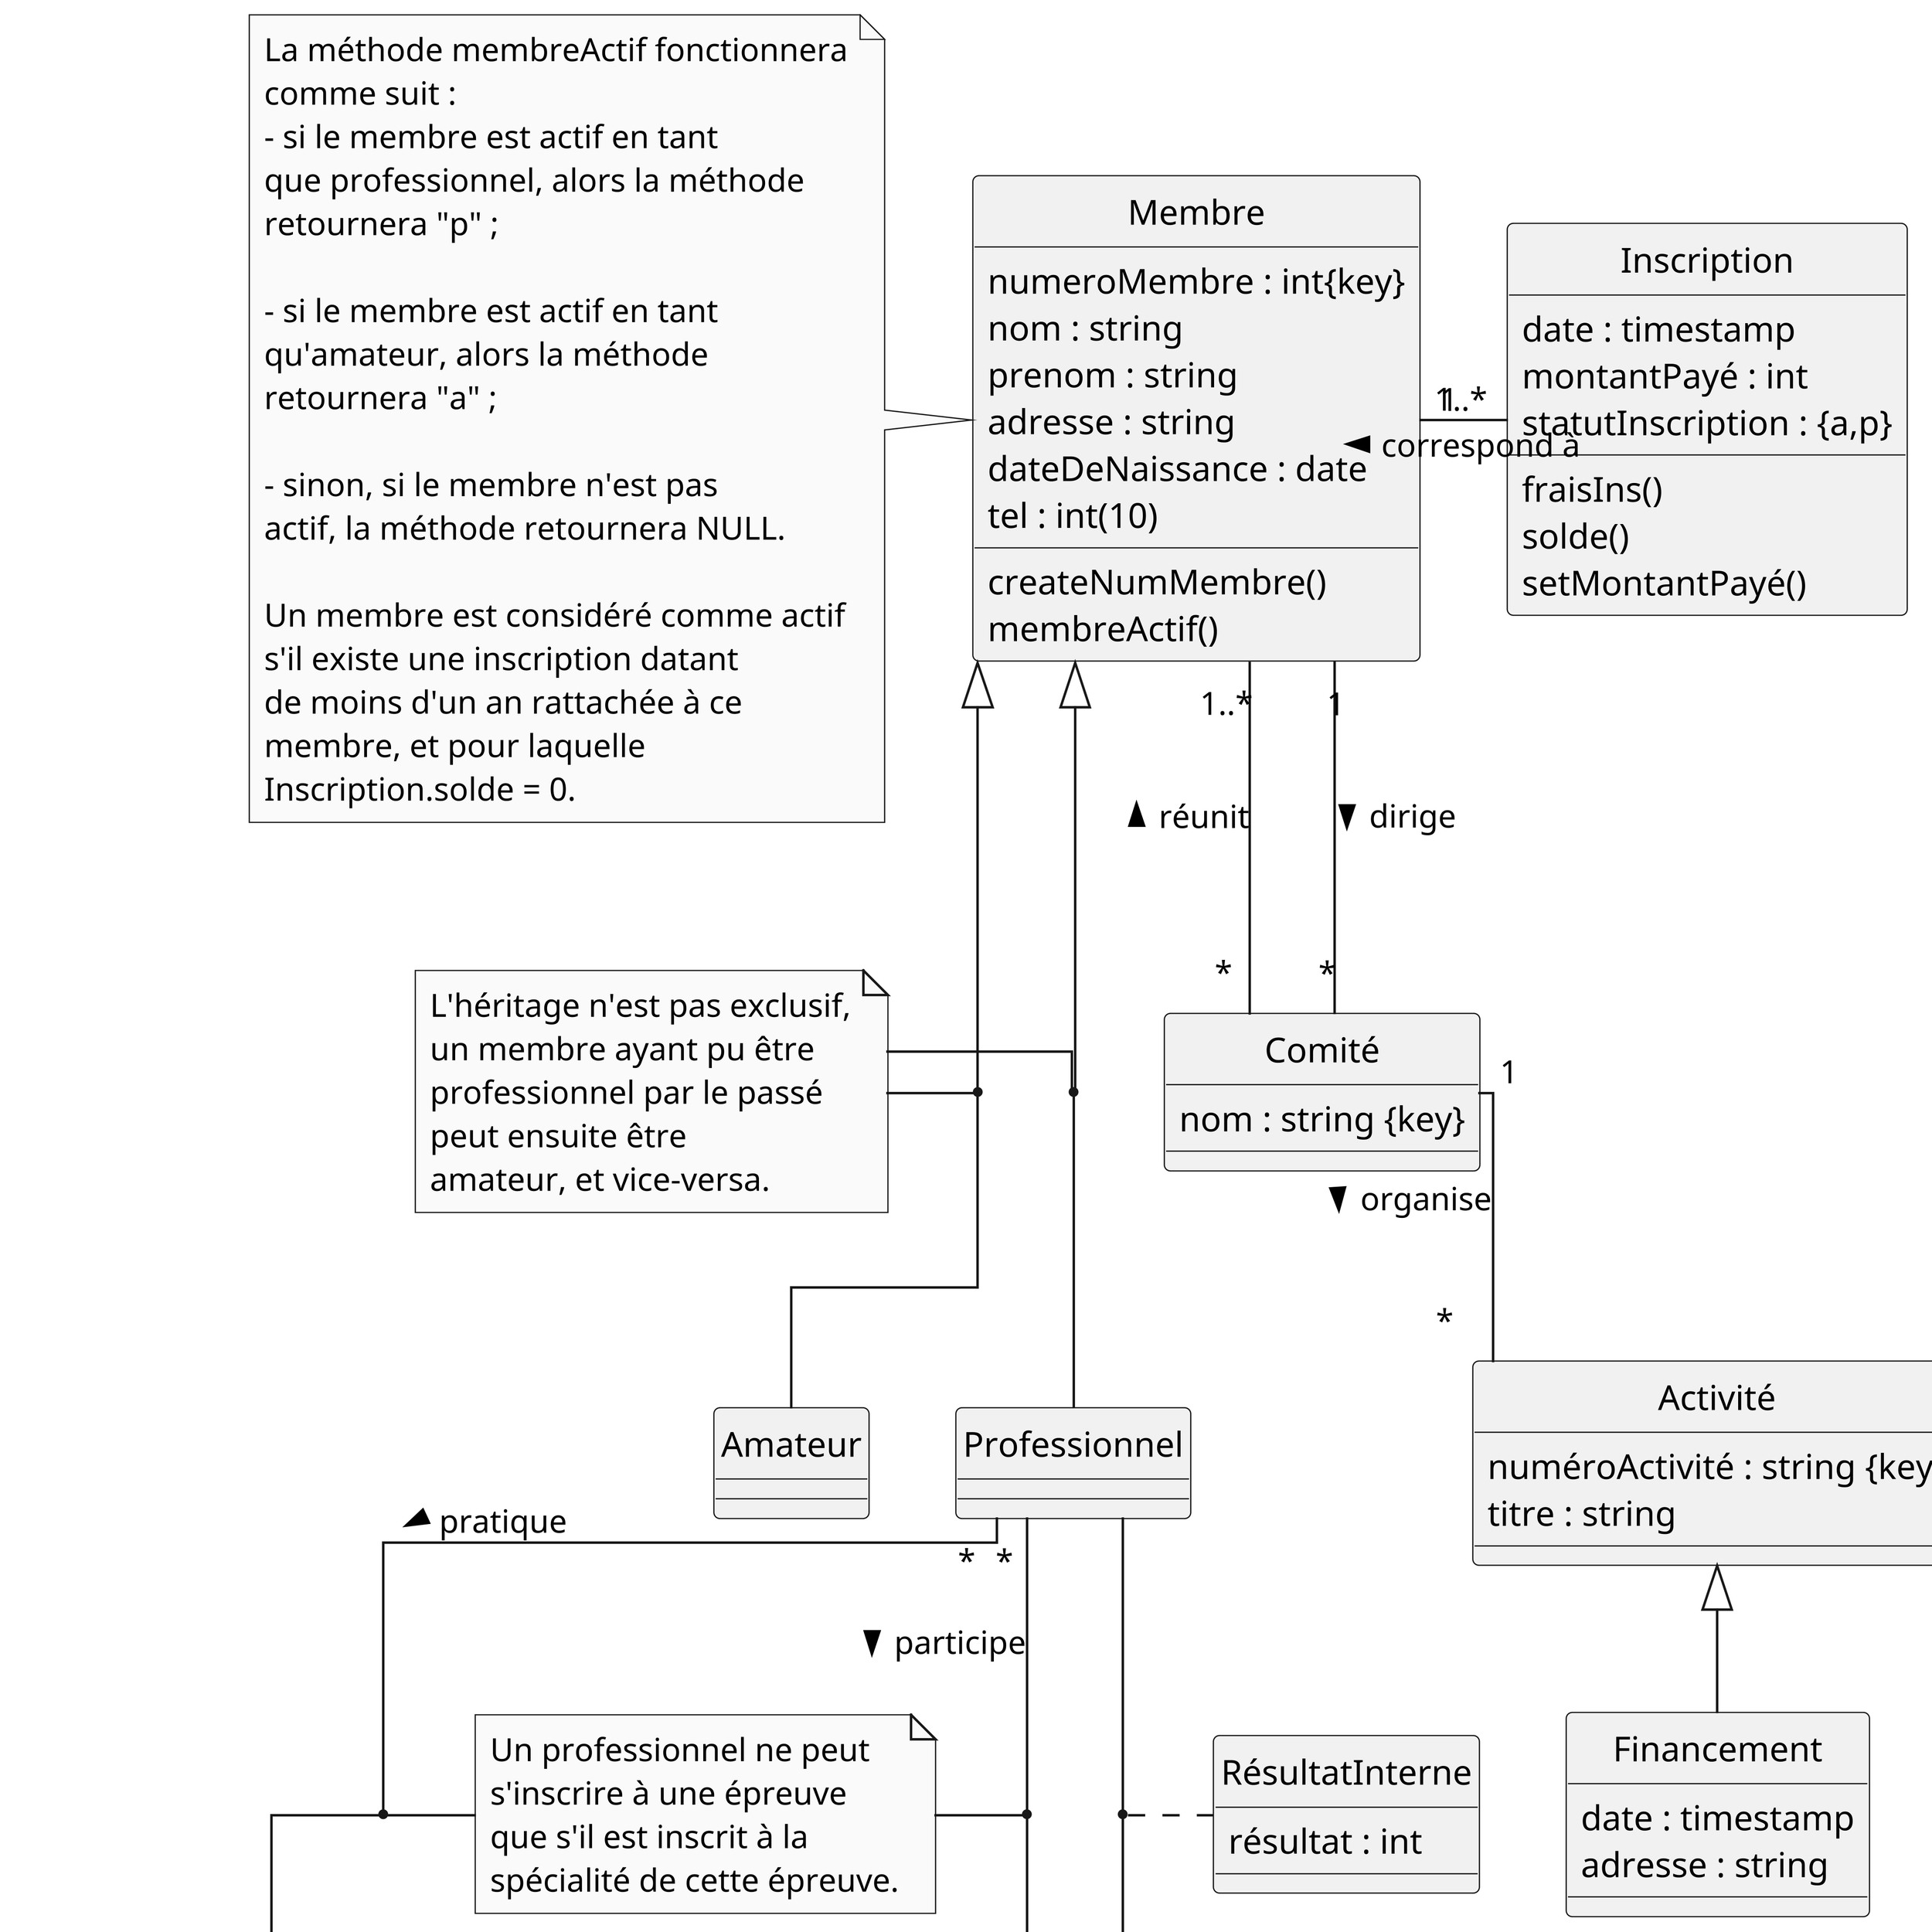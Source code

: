 @startuml
skinparam dpi 500
skinparam monochrome true
skinparam linetype ortho
hide circle

class Membre {
	numeroMembre : int{key}
	nom : string
	prenom : string
	adresse : string
	dateDeNaissance : date
	{field} tel : int(10)
    	createNumMembre()
	membreActif()
}
class Inscription {
	date : timestamp
	fraisIns()
	montantPayé : int
	statutInscription : {a,p}
	solde()
	setMontantPayé()
}
class Activité {
	numéroActivité : string {key}
	titre : string
    
}

class Financement {
	date : timestamp
	adresse : string
    
}
class Compétition {
	heure : timestamp
	adresse : string
}

class Epreuve {
	date : timestamp
    
}

class Discipline {
	nom : string {key}
    
}

class Spécialité {
	nom : string {key}
    
}

class Comité {
	nom : string {key}
    
    
}

class Participant {
	numéro : int {local key}
	nom : string
	prénom : string
	createNuméro()
}

class CompétitionExterne {
	nomClub : varchar
	responsableClub : varchar
	{field} tel : int(10)
}

class RésultatInterne {
	résultat : int
}


class RésultatExterne {
	résultat : int
}
note as NoteCheckSpé
	Un professionnel ne peut
	s'inscrire à une épreuve
	que s'il est inscrit à la
	spécialité de cette épreuve.
end note


note left of Epreuve
	Si l'épreuve est externe, alors
	elle est composée de participants ;
	si elle est interne, elle est composée
	de membres du club.
end note

note left of Membre
	La méthode membreActif fonctionnera
	comme suit :
	- si le membre est actif en tant
	que professionnel, alors la méthode
	retournera "p" ;

	- si le membre est actif en tant
	qu'amateur, alors la méthode
	retournera "a" ;

	- sinon, si le membre n'est pas
	actif, la méthode retournera NULL.

	Un membre est considéré comme actif
	s'il existe une inscription datant
	de moins d'un an rattachée à ce
	membre, et pour laquelle
	Inscription.solde = 0.
end note
note as Excl
	Sauf indication contraire, les héritages de cette MLD sont
	exclusifs, et les attributs doivent tous être non nuls.
end note
note as NotExcl
	L'héritage n'est pas exclusif,
	un membre ayant pu être
	professionnel par le passé
	peut ensuite être
	amateur, et vice-versa.
end note

Professionnel "*"--"1..*" Spécialité : pratique >
Comité "1"--"*" Activité: organise >
Activité <|-- Financement
Activité <|-- Compétition
Membre "1..*"--"*" Comité : < réunit
Discipline *-"1..*" Spécialité
Membre "1"-"1..*" Inscription: < correspond à
Compétition *-"1..*" Epreuve
Membre <|-- Amateur
Membre <|-- Professionnel
Compétition <|-- CompétitionExterne
Compétition <|- CompétitionInterne
Professionnel "*" -- "*" Epreuve: participe >
(Professionnel,Epreuve) - NoteCheckSpé
(Professionnel,Spécialité) - NoteCheckSpé
NotExcl -- (Membre,Professionnel)
NotExcl -- (Membre,Amateur)
(Professionnel,Epreuve). RésultatInterne
Epreuve"*" - "1..*" Participant: < participe
(Participant,Epreuve). RésultatExterne
Epreuve "*" -- "1" Spécialité: revêt de >
Participant "1..*" -* CompétitionExterne

Comité "*" -- "1" Membre : < dirige 

@enduml
